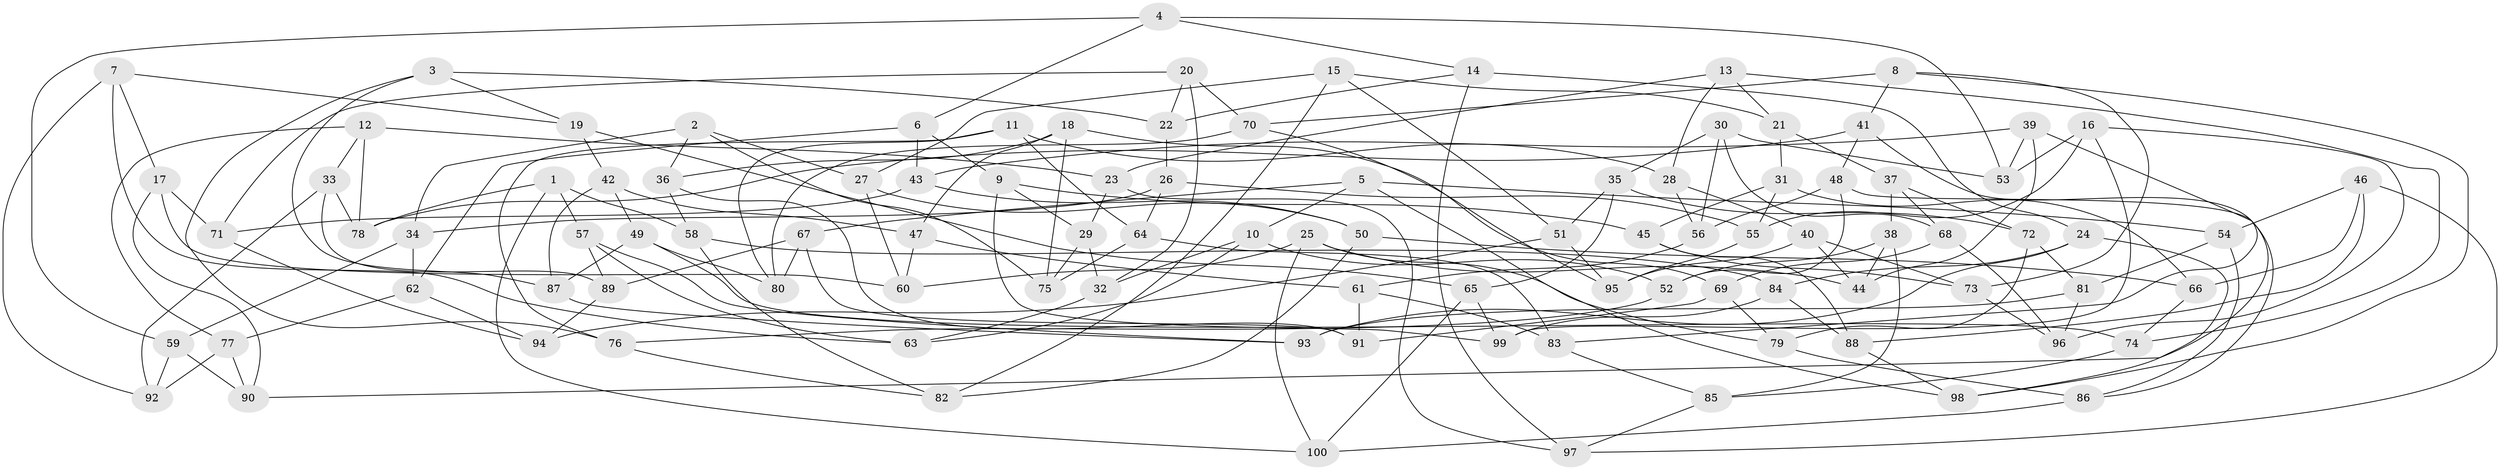 // Generated by graph-tools (version 1.1) at 2025/11/02/21/25 10:11:17]
// undirected, 100 vertices, 200 edges
graph export_dot {
graph [start="1"]
  node [color=gray90,style=filled];
  1;
  2;
  3;
  4;
  5;
  6;
  7;
  8;
  9;
  10;
  11;
  12;
  13;
  14;
  15;
  16;
  17;
  18;
  19;
  20;
  21;
  22;
  23;
  24;
  25;
  26;
  27;
  28;
  29;
  30;
  31;
  32;
  33;
  34;
  35;
  36;
  37;
  38;
  39;
  40;
  41;
  42;
  43;
  44;
  45;
  46;
  47;
  48;
  49;
  50;
  51;
  52;
  53;
  54;
  55;
  56;
  57;
  58;
  59;
  60;
  61;
  62;
  63;
  64;
  65;
  66;
  67;
  68;
  69;
  70;
  71;
  72;
  73;
  74;
  75;
  76;
  77;
  78;
  79;
  80;
  81;
  82;
  83;
  84;
  85;
  86;
  87;
  88;
  89;
  90;
  91;
  92;
  93;
  94;
  95;
  96;
  97;
  98;
  99;
  100;
  1 -- 58;
  1 -- 100;
  1 -- 57;
  1 -- 78;
  2 -- 27;
  2 -- 75;
  2 -- 36;
  2 -- 34;
  3 -- 22;
  3 -- 76;
  3 -- 19;
  3 -- 87;
  4 -- 53;
  4 -- 6;
  4 -- 59;
  4 -- 14;
  5 -- 10;
  5 -- 67;
  5 -- 98;
  5 -- 54;
  6 -- 62;
  6 -- 43;
  6 -- 9;
  7 -- 92;
  7 -- 17;
  7 -- 63;
  7 -- 19;
  8 -- 70;
  8 -- 98;
  8 -- 73;
  8 -- 41;
  9 -- 45;
  9 -- 99;
  9 -- 29;
  10 -- 63;
  10 -- 32;
  10 -- 52;
  11 -- 80;
  11 -- 64;
  11 -- 28;
  11 -- 76;
  12 -- 77;
  12 -- 33;
  12 -- 78;
  12 -- 23;
  13 -- 23;
  13 -- 28;
  13 -- 21;
  13 -- 74;
  14 -- 97;
  14 -- 22;
  14 -- 24;
  15 -- 21;
  15 -- 51;
  15 -- 82;
  15 -- 27;
  16 -- 99;
  16 -- 53;
  16 -- 96;
  16 -- 55;
  17 -- 71;
  17 -- 60;
  17 -- 90;
  18 -- 69;
  18 -- 75;
  18 -- 36;
  18 -- 47;
  19 -- 42;
  19 -- 65;
  20 -- 71;
  20 -- 70;
  20 -- 22;
  20 -- 32;
  21 -- 31;
  21 -- 37;
  22 -- 26;
  23 -- 29;
  23 -- 97;
  24 -- 84;
  24 -- 98;
  24 -- 93;
  25 -- 79;
  25 -- 44;
  25 -- 100;
  25 -- 60;
  26 -- 55;
  26 -- 34;
  26 -- 64;
  27 -- 60;
  27 -- 50;
  28 -- 40;
  28 -- 56;
  29 -- 75;
  29 -- 32;
  30 -- 53;
  30 -- 68;
  30 -- 35;
  30 -- 56;
  31 -- 55;
  31 -- 45;
  31 -- 66;
  32 -- 63;
  33 -- 89;
  33 -- 78;
  33 -- 92;
  34 -- 62;
  34 -- 59;
  35 -- 51;
  35 -- 65;
  35 -- 72;
  36 -- 58;
  36 -- 91;
  37 -- 38;
  37 -- 72;
  37 -- 68;
  38 -- 52;
  38 -- 85;
  38 -- 44;
  39 -- 43;
  39 -- 83;
  39 -- 53;
  39 -- 44;
  40 -- 73;
  40 -- 44;
  40 -- 95;
  41 -- 48;
  41 -- 90;
  41 -- 78;
  42 -- 87;
  42 -- 49;
  42 -- 47;
  43 -- 50;
  43 -- 71;
  45 -- 88;
  45 -- 73;
  46 -- 88;
  46 -- 66;
  46 -- 54;
  46 -- 97;
  47 -- 60;
  47 -- 61;
  48 -- 86;
  48 -- 52;
  48 -- 56;
  49 -- 87;
  49 -- 74;
  49 -- 80;
  50 -- 66;
  50 -- 82;
  51 -- 94;
  51 -- 95;
  52 -- 76;
  54 -- 81;
  54 -- 86;
  55 -- 95;
  56 -- 61;
  57 -- 93;
  57 -- 89;
  57 -- 63;
  58 -- 84;
  58 -- 82;
  59 -- 92;
  59 -- 90;
  61 -- 83;
  61 -- 91;
  62 -- 77;
  62 -- 94;
  64 -- 83;
  64 -- 75;
  65 -- 100;
  65 -- 99;
  66 -- 74;
  67 -- 89;
  67 -- 91;
  67 -- 80;
  68 -- 69;
  68 -- 96;
  69 -- 79;
  69 -- 91;
  70 -- 95;
  70 -- 80;
  71 -- 94;
  72 -- 81;
  72 -- 79;
  73 -- 96;
  74 -- 85;
  76 -- 82;
  77 -- 92;
  77 -- 90;
  79 -- 86;
  81 -- 96;
  81 -- 93;
  83 -- 85;
  84 -- 88;
  84 -- 99;
  85 -- 97;
  86 -- 100;
  87 -- 93;
  88 -- 98;
  89 -- 94;
}
